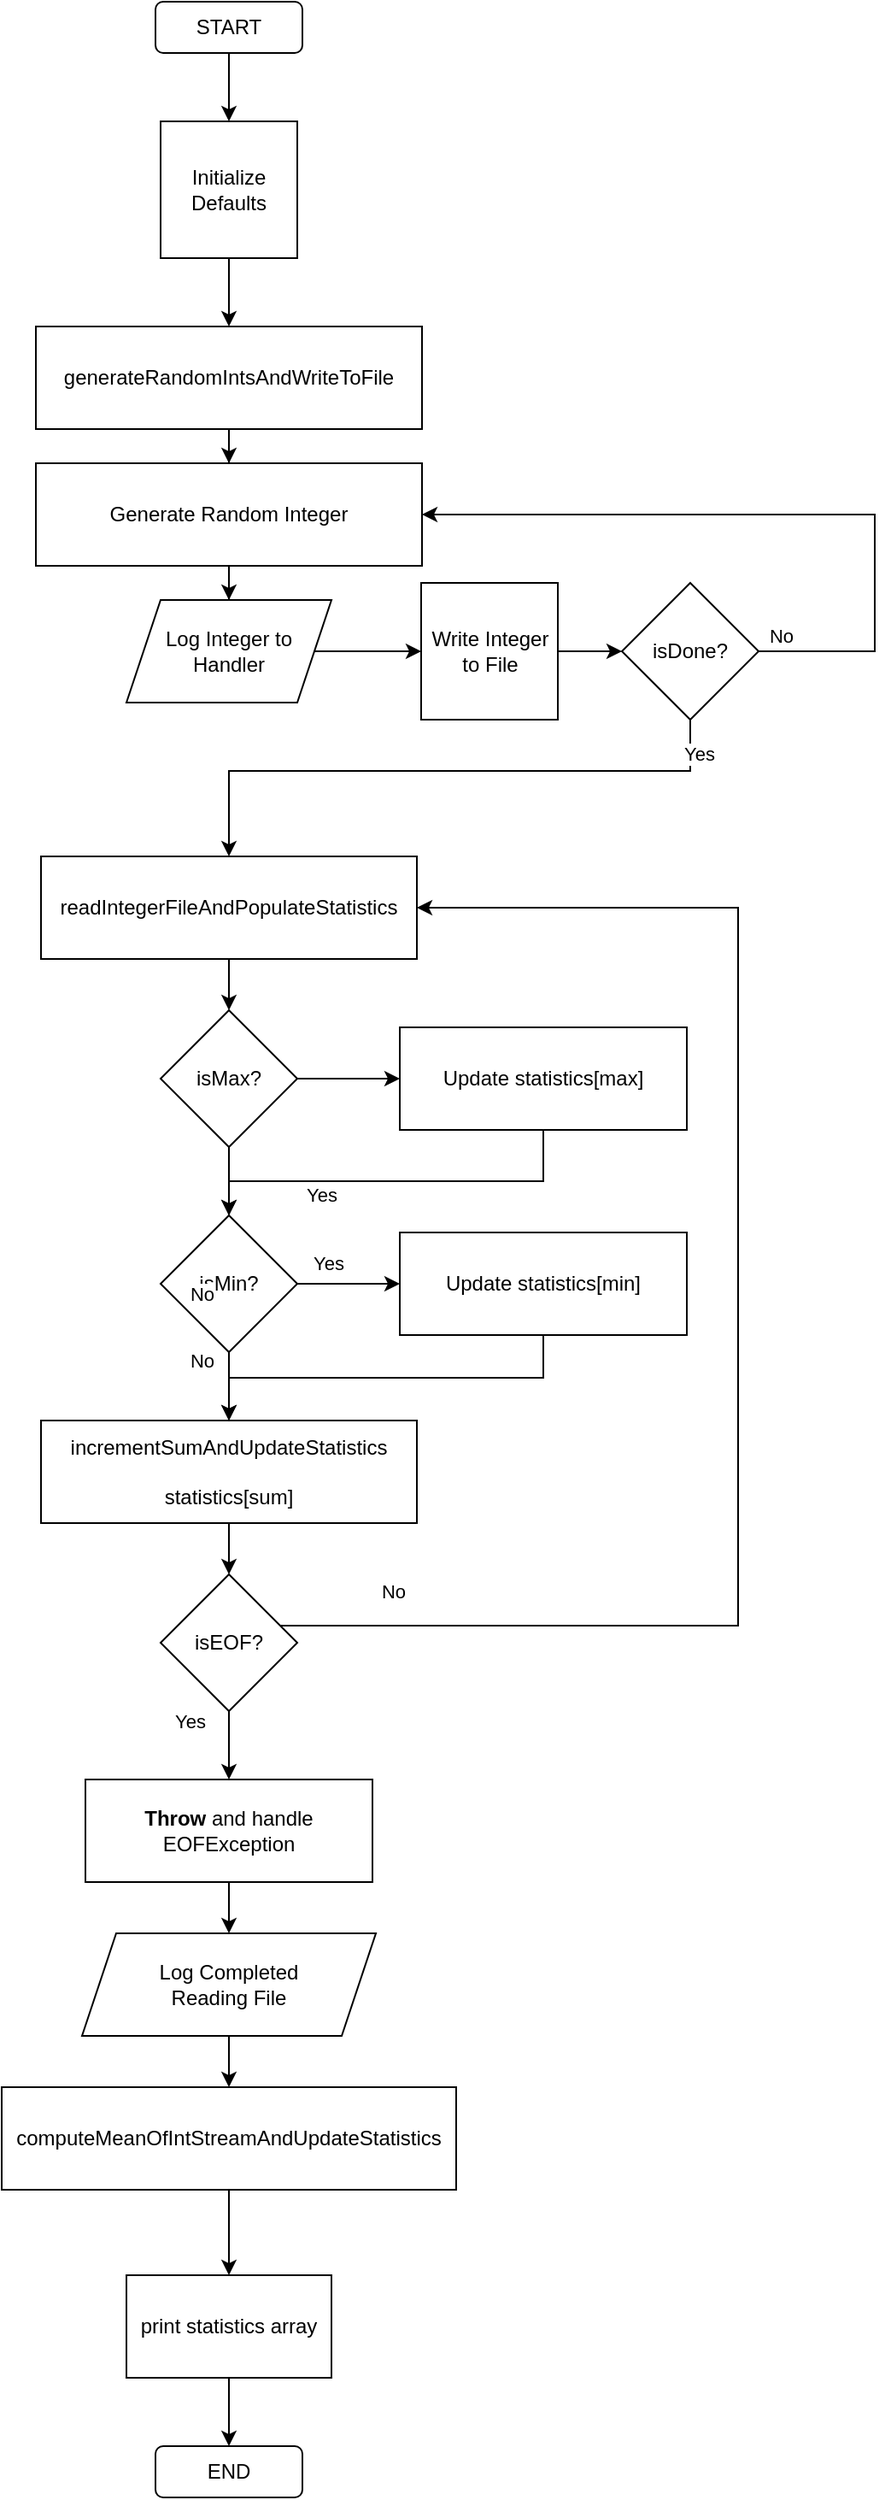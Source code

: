 <mxfile version="14.2.9" type="device"><diagram id="C5RBs43oDa-KdzZeNtuy" name="Page-1"><mxGraphModel dx="1483" dy="1059" grid="1" gridSize="10" guides="1" tooltips="1" connect="1" arrows="1" fold="1" page="1" pageScale="1" pageWidth="827" pageHeight="1169" math="0" shadow="0"><root><mxCell id="WIyWlLk6GJQsqaUBKTNV-0"/><mxCell id="WIyWlLk6GJQsqaUBKTNV-1" parent="WIyWlLk6GJQsqaUBKTNV-0"/><mxCell id="RRHLcahimJAOLGraTq37-35" value="" style="edgeStyle=orthogonalEdgeStyle;rounded=0;orthogonalLoop=1;jettySize=auto;html=1;" parent="WIyWlLk6GJQsqaUBKTNV-1" source="RRHLcahimJAOLGraTq37-30" target="RRHLcahimJAOLGraTq37-32" edge="1"><mxGeometry relative="1" as="geometry"/></mxCell><mxCell id="RRHLcahimJAOLGraTq37-30" value="START" style="rounded=1;whiteSpace=wrap;html=1;fillColor=#ffffff;" parent="WIyWlLk6GJQsqaUBKTNV-1" vertex="1"><mxGeometry x="129" y="120" width="86" height="30" as="geometry"/></mxCell><mxCell id="TNbYhga1shxnOiKV0Kgv-3" value="" style="edgeStyle=orthogonalEdgeStyle;rounded=0;orthogonalLoop=1;jettySize=auto;html=1;" edge="1" parent="WIyWlLk6GJQsqaUBKTNV-1" source="RRHLcahimJAOLGraTq37-32" target="TNbYhga1shxnOiKV0Kgv-0"><mxGeometry relative="1" as="geometry"/></mxCell><mxCell id="RRHLcahimJAOLGraTq37-32" value="&lt;span&gt;Initialize Defaults&lt;/span&gt;" style="whiteSpace=wrap;html=1;aspect=fixed;fillColor=#ffffff;" parent="WIyWlLk6GJQsqaUBKTNV-1" vertex="1"><mxGeometry x="132" y="190" width="80" height="80" as="geometry"/></mxCell><mxCell id="J503MKvehiQPnMhXF1TC-0" value="" style="edgeStyle=orthogonalEdgeStyle;rounded=0;orthogonalLoop=1;jettySize=auto;html=1;" parent="WIyWlLk6GJQsqaUBKTNV-1" source="RRHLcahimJAOLGraTq37-34" target="Nyytdu6nyZ0v26srMNW--1" edge="1"><mxGeometry relative="1" as="geometry"/></mxCell><mxCell id="RRHLcahimJAOLGraTq37-34" value="Log Integer to Handler" style="shape=parallelogram;perimeter=parallelogramPerimeter;whiteSpace=wrap;html=1;fixedSize=1;fillColor=#ffffff;" parent="WIyWlLk6GJQsqaUBKTNV-1" vertex="1"><mxGeometry x="112" y="470" width="120" height="60" as="geometry"/></mxCell><mxCell id="ezEFTSDytLH0PhQA9lPQ-1" value="" style="edgeStyle=orthogonalEdgeStyle;rounded=0;orthogonalLoop=1;jettySize=auto;html=1;" parent="WIyWlLk6GJQsqaUBKTNV-1" source="Nyytdu6nyZ0v26srMNW--1" target="ezEFTSDytLH0PhQA9lPQ-0" edge="1"><mxGeometry relative="1" as="geometry"/></mxCell><mxCell id="Nyytdu6nyZ0v26srMNW--1" value="Write Integer to File" style="whiteSpace=wrap;html=1;aspect=fixed;fillColor=#ffffff;" parent="WIyWlLk6GJQsqaUBKTNV-1" vertex="1"><mxGeometry x="284.5" y="460" width="80" height="80" as="geometry"/></mxCell><mxCell id="TNbYhga1shxnOiKV0Kgv-34" value="" style="edgeStyle=orthogonalEdgeStyle;rounded=0;orthogonalLoop=1;jettySize=auto;html=1;" edge="1" parent="WIyWlLk6GJQsqaUBKTNV-1" source="J503MKvehiQPnMhXF1TC-2" target="TNbYhga1shxnOiKV0Kgv-29"><mxGeometry relative="1" as="geometry"/></mxCell><mxCell id="J503MKvehiQPnMhXF1TC-2" value="Log Completed &lt;br&gt;Reading File" style="shape=parallelogram;perimeter=parallelogramPerimeter;whiteSpace=wrap;html=1;fixedSize=1;fillColor=#ffffff;" parent="WIyWlLk6GJQsqaUBKTNV-1" vertex="1"><mxGeometry x="86" y="1250" width="172" height="60" as="geometry"/></mxCell><mxCell id="J503MKvehiQPnMhXF1TC-4" value="" style="edgeStyle=orthogonalEdgeStyle;rounded=0;orthogonalLoop=1;jettySize=auto;html=1;" parent="WIyWlLk6GJQsqaUBKTNV-1" target="J503MKvehiQPnMhXF1TC-6" edge="1"><mxGeometry relative="1" as="geometry"><mxPoint x="222" y="1449" as="sourcePoint"/></mxGeometry></mxCell><mxCell id="ezEFTSDytLH0PhQA9lPQ-3" value="" style="edgeStyle=orthogonalEdgeStyle;rounded=0;orthogonalLoop=1;jettySize=auto;html=1;entryX=0.5;entryY=0;entryDx=0;entryDy=0;exitX=0.5;exitY=1;exitDx=0;exitDy=0;" parent="WIyWlLk6GJQsqaUBKTNV-1" source="ezEFTSDytLH0PhQA9lPQ-0" edge="1"><mxGeometry relative="1" as="geometry"><Array as="points"><mxPoint x="442" y="570"/><mxPoint x="172" y="570"/></Array><mxPoint x="442" y="490" as="sourcePoint"/><mxPoint x="172" y="620" as="targetPoint"/></mxGeometry></mxCell><mxCell id="ezEFTSDytLH0PhQA9lPQ-4" value="Yes" style="edgeLabel;html=1;align=center;verticalAlign=middle;resizable=0;points=[];" parent="ezEFTSDytLH0PhQA9lPQ-3" vertex="1" connectable="0"><mxGeometry x="-0.574" y="2" relative="1" as="geometry"><mxPoint x="49.67" y="-12" as="offset"/></mxGeometry></mxCell><mxCell id="ezEFTSDytLH0PhQA9lPQ-9" value="" style="edgeStyle=orthogonalEdgeStyle;rounded=0;orthogonalLoop=1;jettySize=auto;html=1;entryX=1;entryY=0.5;entryDx=0;entryDy=0;exitX=1;exitY=0.5;exitDx=0;exitDy=0;" parent="WIyWlLk6GJQsqaUBKTNV-1" source="ezEFTSDytLH0PhQA9lPQ-0" target="TNbYhga1shxnOiKV0Kgv-4" edge="1"><mxGeometry relative="1" as="geometry"><mxPoint x="532" y="470" as="targetPoint"/><Array as="points"><mxPoint x="550" y="500"/><mxPoint x="550" y="420"/></Array></mxGeometry></mxCell><mxCell id="ezEFTSDytLH0PhQA9lPQ-10" value="No" style="edgeLabel;html=1;align=center;verticalAlign=middle;resizable=0;points=[];" parent="ezEFTSDytLH0PhQA9lPQ-9" vertex="1" connectable="0"><mxGeometry x="-0.36" y="-1" relative="1" as="geometry"><mxPoint x="-56.5" y="54.5" as="offset"/></mxGeometry></mxCell><mxCell id="ezEFTSDytLH0PhQA9lPQ-0" value="isDone?" style="rhombus;whiteSpace=wrap;html=1;" parent="WIyWlLk6GJQsqaUBKTNV-1" vertex="1"><mxGeometry x="402" y="460" width="80" height="80" as="geometry"/></mxCell><mxCell id="TNbYhga1shxnOiKV0Kgv-36" value="" style="edgeStyle=orthogonalEdgeStyle;rounded=0;orthogonalLoop=1;jettySize=auto;html=1;" edge="1" parent="WIyWlLk6GJQsqaUBKTNV-1" source="ezEFTSDytLH0PhQA9lPQ-20" target="TNbYhga1shxnOiKV0Kgv-7"><mxGeometry relative="1" as="geometry"/></mxCell><mxCell id="ezEFTSDytLH0PhQA9lPQ-20" value="readIntegerFileAndPopulateStatistics" style="whiteSpace=wrap;html=1;" parent="WIyWlLk6GJQsqaUBKTNV-1" vertex="1"><mxGeometry x="62" y="620" width="220" height="60" as="geometry"/></mxCell><mxCell id="TNbYhga1shxnOiKV0Kgv-6" value="" style="edgeStyle=orthogonalEdgeStyle;rounded=0;orthogonalLoop=1;jettySize=auto;html=1;" edge="1" parent="WIyWlLk6GJQsqaUBKTNV-1" source="TNbYhga1shxnOiKV0Kgv-0" target="TNbYhga1shxnOiKV0Kgv-4"><mxGeometry relative="1" as="geometry"/></mxCell><mxCell id="TNbYhga1shxnOiKV0Kgv-0" value="&lt;span&gt;generateRandomIntsAndWriteToFile&lt;/span&gt;" style="rounded=0;whiteSpace=wrap;html=1;" vertex="1" parent="WIyWlLk6GJQsqaUBKTNV-1"><mxGeometry x="59" y="310" width="226" height="60" as="geometry"/></mxCell><mxCell id="TNbYhga1shxnOiKV0Kgv-5" value="" style="edgeStyle=orthogonalEdgeStyle;rounded=0;orthogonalLoop=1;jettySize=auto;html=1;" edge="1" parent="WIyWlLk6GJQsqaUBKTNV-1" source="TNbYhga1shxnOiKV0Kgv-4" target="RRHLcahimJAOLGraTq37-34"><mxGeometry relative="1" as="geometry"/></mxCell><mxCell id="TNbYhga1shxnOiKV0Kgv-4" value="Generate Random Integer" style="rounded=0;whiteSpace=wrap;html=1;" vertex="1" parent="WIyWlLk6GJQsqaUBKTNV-1"><mxGeometry x="59" y="390" width="226" height="60" as="geometry"/></mxCell><mxCell id="TNbYhga1shxnOiKV0Kgv-10" value="" style="edgeStyle=orthogonalEdgeStyle;rounded=0;orthogonalLoop=1;jettySize=auto;html=1;" edge="1" parent="WIyWlLk6GJQsqaUBKTNV-1" source="TNbYhga1shxnOiKV0Kgv-7" target="TNbYhga1shxnOiKV0Kgv-8"><mxGeometry relative="1" as="geometry"/></mxCell><mxCell id="TNbYhga1shxnOiKV0Kgv-12" value="" style="edgeStyle=orthogonalEdgeStyle;rounded=0;orthogonalLoop=1;jettySize=auto;html=1;" edge="1" parent="WIyWlLk6GJQsqaUBKTNV-1" source="TNbYhga1shxnOiKV0Kgv-7" target="TNbYhga1shxnOiKV0Kgv-11"><mxGeometry relative="1" as="geometry"/></mxCell><mxCell id="TNbYhga1shxnOiKV0Kgv-7" value="isMax?" style="rhombus;whiteSpace=wrap;html=1;" vertex="1" parent="WIyWlLk6GJQsqaUBKTNV-1"><mxGeometry x="132" y="710" width="80" height="80" as="geometry"/></mxCell><mxCell id="TNbYhga1shxnOiKV0Kgv-15" value="" style="edgeStyle=orthogonalEdgeStyle;rounded=0;orthogonalLoop=1;jettySize=auto;html=1;" edge="1" parent="WIyWlLk6GJQsqaUBKTNV-1" source="TNbYhga1shxnOiKV0Kgv-8" target="TNbYhga1shxnOiKV0Kgv-13"><mxGeometry relative="1" as="geometry"/></mxCell><mxCell id="TNbYhga1shxnOiKV0Kgv-19" value="" style="edgeStyle=orthogonalEdgeStyle;rounded=0;orthogonalLoop=1;jettySize=auto;html=1;" edge="1" parent="WIyWlLk6GJQsqaUBKTNV-1" source="TNbYhga1shxnOiKV0Kgv-8" target="TNbYhga1shxnOiKV0Kgv-9"><mxGeometry relative="1" as="geometry"/></mxCell><mxCell id="TNbYhga1shxnOiKV0Kgv-8" value="isMin?" style="rhombus;whiteSpace=wrap;html=1;" vertex="1" parent="WIyWlLk6GJQsqaUBKTNV-1"><mxGeometry x="132" y="830" width="80" height="80" as="geometry"/></mxCell><mxCell id="TNbYhga1shxnOiKV0Kgv-27" value="" style="edgeStyle=orthogonalEdgeStyle;rounded=0;orthogonalLoop=1;jettySize=auto;html=1;" edge="1" parent="WIyWlLk6GJQsqaUBKTNV-1" source="TNbYhga1shxnOiKV0Kgv-9" target="TNbYhga1shxnOiKV0Kgv-24"><mxGeometry relative="1" as="geometry"/></mxCell><mxCell id="TNbYhga1shxnOiKV0Kgv-9" value="incrementSumAndUpdateStatistics&lt;br&gt;&lt;br&gt;statistics[sum]" style="whiteSpace=wrap;html=1;" vertex="1" parent="WIyWlLk6GJQsqaUBKTNV-1"><mxGeometry x="62" y="950" width="220" height="60" as="geometry"/></mxCell><mxCell id="TNbYhga1shxnOiKV0Kgv-14" value="" style="edgeStyle=orthogonalEdgeStyle;rounded=0;orthogonalLoop=1;jettySize=auto;html=1;entryX=0.5;entryY=0;entryDx=0;entryDy=0;" edge="1" parent="WIyWlLk6GJQsqaUBKTNV-1" source="TNbYhga1shxnOiKV0Kgv-11" target="TNbYhga1shxnOiKV0Kgv-8"><mxGeometry relative="1" as="geometry"><Array as="points"><mxPoint x="356" y="810"/><mxPoint x="172" y="810"/></Array></mxGeometry></mxCell><mxCell id="TNbYhga1shxnOiKV0Kgv-11" value="Update statistics[max]" style="whiteSpace=wrap;html=1;" vertex="1" parent="WIyWlLk6GJQsqaUBKTNV-1"><mxGeometry x="272" y="720" width="168" height="60" as="geometry"/></mxCell><mxCell id="TNbYhga1shxnOiKV0Kgv-21" value="" style="edgeStyle=orthogonalEdgeStyle;rounded=0;orthogonalLoop=1;jettySize=auto;html=1;entryX=0.5;entryY=0;entryDx=0;entryDy=0;" edge="1" parent="WIyWlLk6GJQsqaUBKTNV-1" source="TNbYhga1shxnOiKV0Kgv-13" target="TNbYhga1shxnOiKV0Kgv-9"><mxGeometry relative="1" as="geometry"/></mxCell><mxCell id="TNbYhga1shxnOiKV0Kgv-13" value="Update statistics[min]" style="whiteSpace=wrap;html=1;" vertex="1" parent="WIyWlLk6GJQsqaUBKTNV-1"><mxGeometry x="272" y="840" width="168" height="60" as="geometry"/></mxCell><mxCell id="TNbYhga1shxnOiKV0Kgv-16" value="Yes" style="edgeLabel;html=1;align=center;verticalAlign=middle;resizable=0;points=[];" vertex="1" connectable="0" parent="WIyWlLk6GJQsqaUBKTNV-1"><mxGeometry x="430.299" y="560.029" as="geometry"><mxPoint x="-205" y="258" as="offset"/></mxGeometry></mxCell><mxCell id="TNbYhga1shxnOiKV0Kgv-17" value="Yes" style="edgeLabel;html=1;align=center;verticalAlign=middle;resizable=0;points=[];" vertex="1" connectable="0" parent="WIyWlLk6GJQsqaUBKTNV-1"><mxGeometry x="434.499" y="599.999" as="geometry"><mxPoint x="-205" y="258" as="offset"/></mxGeometry></mxCell><mxCell id="TNbYhga1shxnOiKV0Kgv-18" value="No" style="edgeLabel;html=1;align=center;verticalAlign=middle;resizable=0;points=[];" vertex="1" connectable="0" parent="WIyWlLk6GJQsqaUBKTNV-1"><mxGeometry x="504.529" y="500.557" as="geometry"><mxPoint x="-349" y="375" as="offset"/></mxGeometry></mxCell><mxCell id="TNbYhga1shxnOiKV0Kgv-33" value="" style="edgeStyle=orthogonalEdgeStyle;rounded=0;orthogonalLoop=1;jettySize=auto;html=1;" edge="1" parent="WIyWlLk6GJQsqaUBKTNV-1" source="TNbYhga1shxnOiKV0Kgv-20" target="J503MKvehiQPnMhXF1TC-2"><mxGeometry relative="1" as="geometry"/></mxCell><mxCell id="TNbYhga1shxnOiKV0Kgv-20" value="&lt;b&gt;Throw&lt;/b&gt;&amp;nbsp;and handle EOFException" style="whiteSpace=wrap;html=1;" vertex="1" parent="WIyWlLk6GJQsqaUBKTNV-1"><mxGeometry x="88" y="1160" width="168" height="60" as="geometry"/></mxCell><mxCell id="TNbYhga1shxnOiKV0Kgv-23" value="No" style="edgeLabel;html=1;align=center;verticalAlign=middle;resizable=0;points=[];" vertex="1" connectable="0" parent="WIyWlLk6GJQsqaUBKTNV-1"><mxGeometry x="504.529" y="539.997" as="geometry"><mxPoint x="-349" y="375" as="offset"/></mxGeometry></mxCell><mxCell id="TNbYhga1shxnOiKV0Kgv-26" value="" style="edgeStyle=orthogonalEdgeStyle;rounded=0;orthogonalLoop=1;jettySize=auto;html=1;entryX=1;entryY=0.5;entryDx=0;entryDy=0;" edge="1" parent="WIyWlLk6GJQsqaUBKTNV-1" source="TNbYhga1shxnOiKV0Kgv-24" target="ezEFTSDytLH0PhQA9lPQ-20"><mxGeometry relative="1" as="geometry"><Array as="points"><mxPoint x="470" y="1070"/><mxPoint x="470" y="650"/></Array></mxGeometry></mxCell><mxCell id="TNbYhga1shxnOiKV0Kgv-28" value="" style="edgeStyle=orthogonalEdgeStyle;rounded=0;orthogonalLoop=1;jettySize=auto;html=1;" edge="1" parent="WIyWlLk6GJQsqaUBKTNV-1" source="TNbYhga1shxnOiKV0Kgv-24" target="TNbYhga1shxnOiKV0Kgv-20"><mxGeometry relative="1" as="geometry"/></mxCell><mxCell id="TNbYhga1shxnOiKV0Kgv-24" value="isEOF?" style="rhombus;whiteSpace=wrap;html=1;" vertex="1" parent="WIyWlLk6GJQsqaUBKTNV-1"><mxGeometry x="132" y="1040" width="80" height="80" as="geometry"/></mxCell><mxCell id="TNbYhga1shxnOiKV0Kgv-39" value="" style="edgeStyle=orthogonalEdgeStyle;rounded=0;orthogonalLoop=1;jettySize=auto;html=1;" edge="1" parent="WIyWlLk6GJQsqaUBKTNV-1" source="TNbYhga1shxnOiKV0Kgv-29" target="TNbYhga1shxnOiKV0Kgv-38"><mxGeometry relative="1" as="geometry"/></mxCell><mxCell id="TNbYhga1shxnOiKV0Kgv-29" value="computeMeanOfIntStreamAndUpdateStatistics" style="whiteSpace=wrap;html=1;" vertex="1" parent="WIyWlLk6GJQsqaUBKTNV-1"><mxGeometry x="39" y="1340" width="266" height="60" as="geometry"/></mxCell><mxCell id="TNbYhga1shxnOiKV0Kgv-35" value="No" style="edgeLabel;html=1;align=center;verticalAlign=middle;resizable=0;points=[];" vertex="1" connectable="0" parent="WIyWlLk6GJQsqaUBKTNV-1"><mxGeometry x="267.5" y="1050.003" as="geometry"/></mxCell><mxCell id="TNbYhga1shxnOiKV0Kgv-37" value="Yes" style="edgeLabel;html=1;align=center;verticalAlign=middle;resizable=0;points=[];" vertex="1" connectable="0" parent="WIyWlLk6GJQsqaUBKTNV-1"><mxGeometry x="240.0" y="1070.003" as="geometry"><mxPoint x="-91" y="56" as="offset"/></mxGeometry></mxCell><mxCell id="TNbYhga1shxnOiKV0Kgv-41" value="" style="edgeStyle=orthogonalEdgeStyle;rounded=0;orthogonalLoop=1;jettySize=auto;html=1;" edge="1" parent="WIyWlLk6GJQsqaUBKTNV-1" source="TNbYhga1shxnOiKV0Kgv-38" target="TNbYhga1shxnOiKV0Kgv-40"><mxGeometry relative="1" as="geometry"/></mxCell><mxCell id="TNbYhga1shxnOiKV0Kgv-38" value="print statistics array" style="whiteSpace=wrap;html=1;" vertex="1" parent="WIyWlLk6GJQsqaUBKTNV-1"><mxGeometry x="112" y="1450" width="120" height="60" as="geometry"/></mxCell><mxCell id="TNbYhga1shxnOiKV0Kgv-40" value="END" style="rounded=1;whiteSpace=wrap;html=1;fillColor=#ffffff;" vertex="1" parent="WIyWlLk6GJQsqaUBKTNV-1"><mxGeometry x="129" y="1550" width="86" height="30" as="geometry"/></mxCell></root></mxGraphModel></diagram></mxfile>
